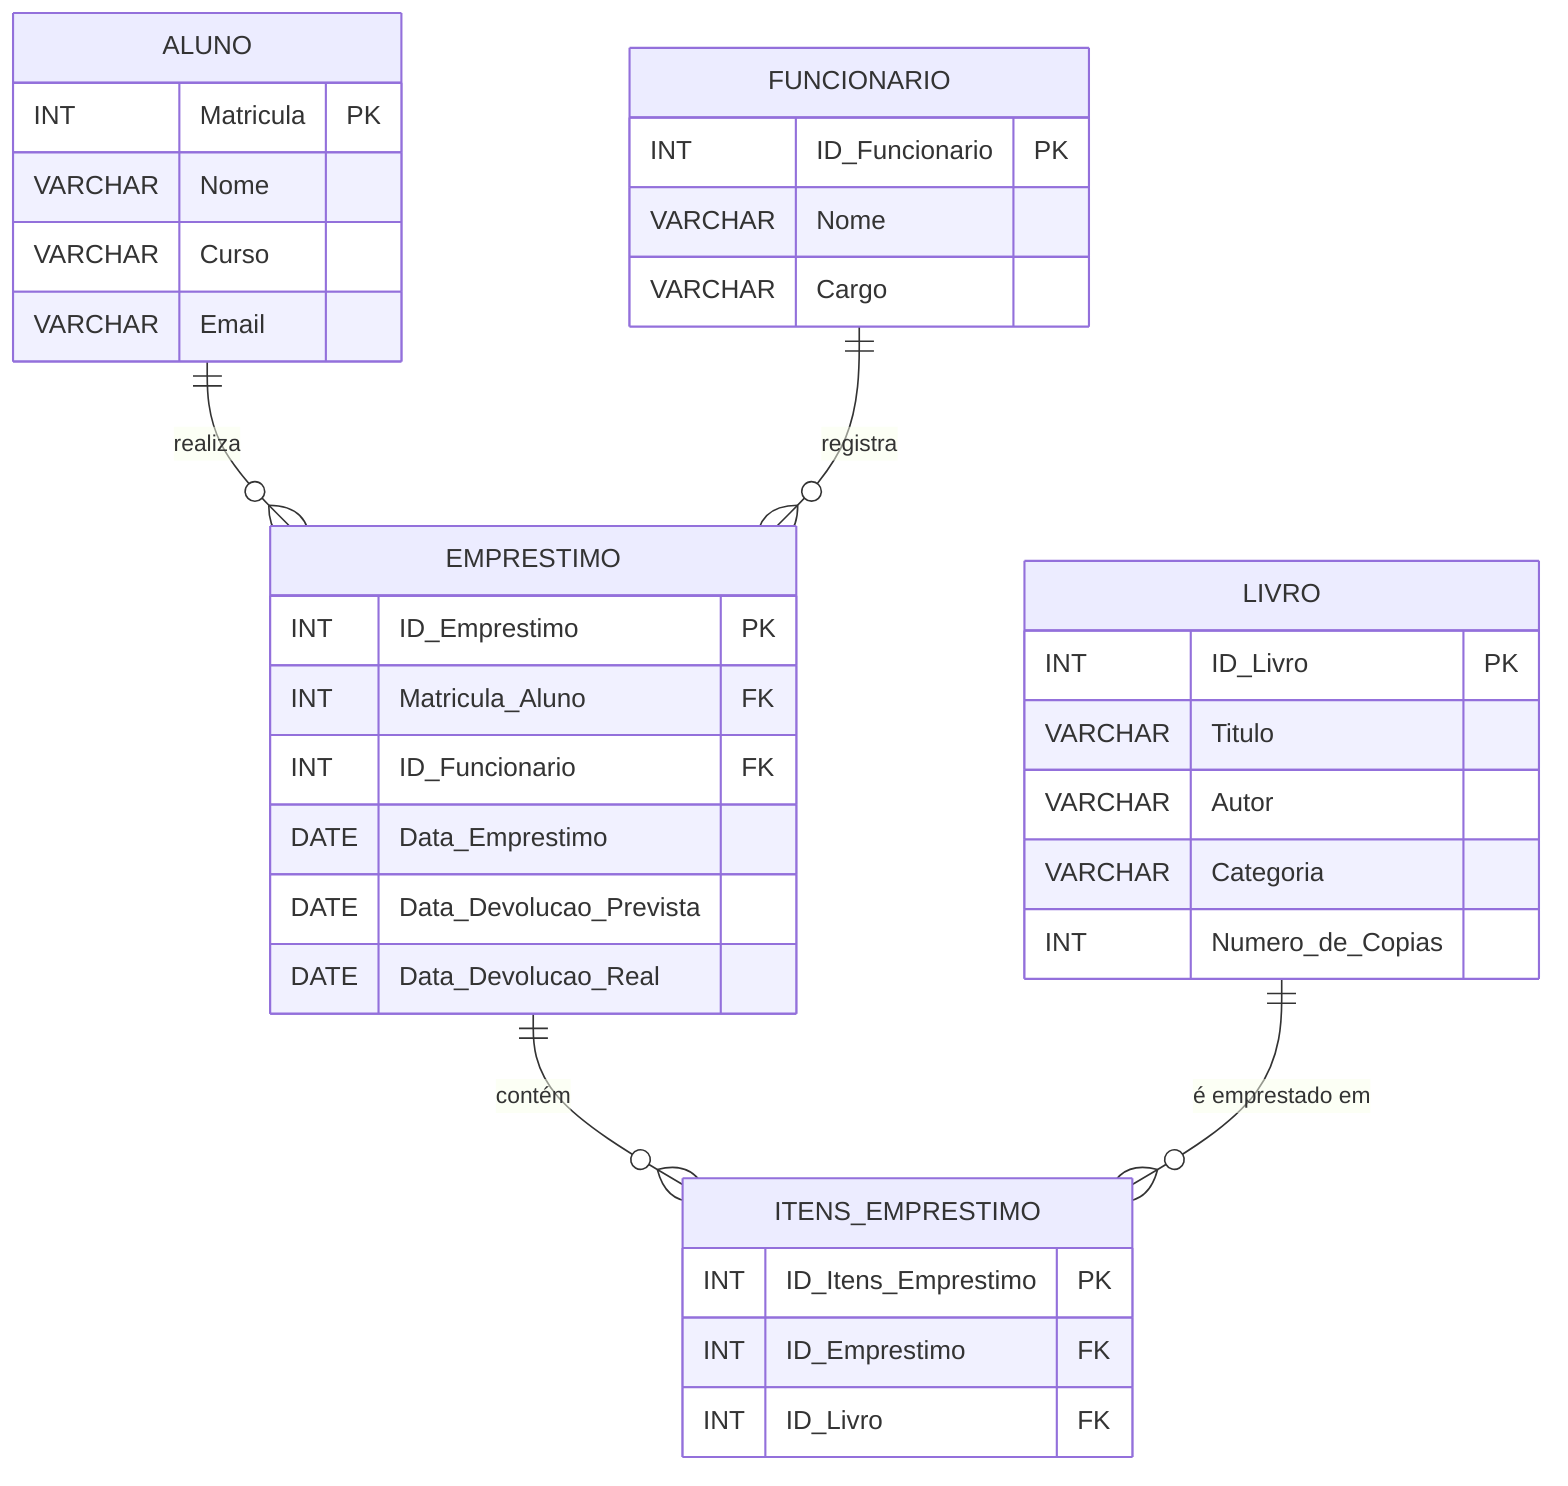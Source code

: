 erDiagram
    ALUNO {
        INT Matricula PK
        VARCHAR Nome
        VARCHAR Curso
        VARCHAR Email
    }

    LIVRO {
        INT ID_Livro PK
        VARCHAR Titulo
        VARCHAR Autor
        VARCHAR Categoria
        INT Numero_de_Copias
    }

    FUNCIONARIO {
        INT ID_Funcionario PK
        VARCHAR Nome
        VARCHAR Cargo
    }

    EMPRESTIMO {
        INT ID_Emprestimo PK
        INT Matricula_Aluno FK
        INT ID_Funcionario FK
        DATE Data_Emprestimo
        DATE Data_Devolucao_Prevista
        DATE Data_Devolucao_Real
    }

    ITENS_EMPRESTIMO {
        INT ID_Itens_Emprestimo PK
        INT ID_Emprestimo FK
        INT ID_Livro FK
    }

    ALUNO ||--o{ EMPRESTIMO : "realiza"
    FUNCIONARIO ||--o{ EMPRESTIMO : "registra"
    EMPRESTIMO ||--o{ ITENS_EMPRESTIMO : "contém"
    LIVRO ||--o{ ITENS_EMPRESTIMO : "é emprestado em"